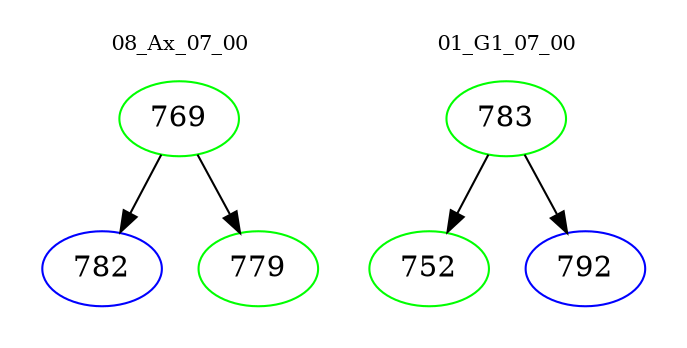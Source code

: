 digraph{
subgraph cluster_0 {
color = white
label = "08_Ax_07_00";
fontsize=10;
T0_769 [label="769", color="green"]
T0_769 -> T0_782 [color="black"]
T0_782 [label="782", color="blue"]
T0_769 -> T0_779 [color="black"]
T0_779 [label="779", color="green"]
}
subgraph cluster_1 {
color = white
label = "01_G1_07_00";
fontsize=10;
T1_783 [label="783", color="green"]
T1_783 -> T1_752 [color="black"]
T1_752 [label="752", color="green"]
T1_783 -> T1_792 [color="black"]
T1_792 [label="792", color="blue"]
}
}

